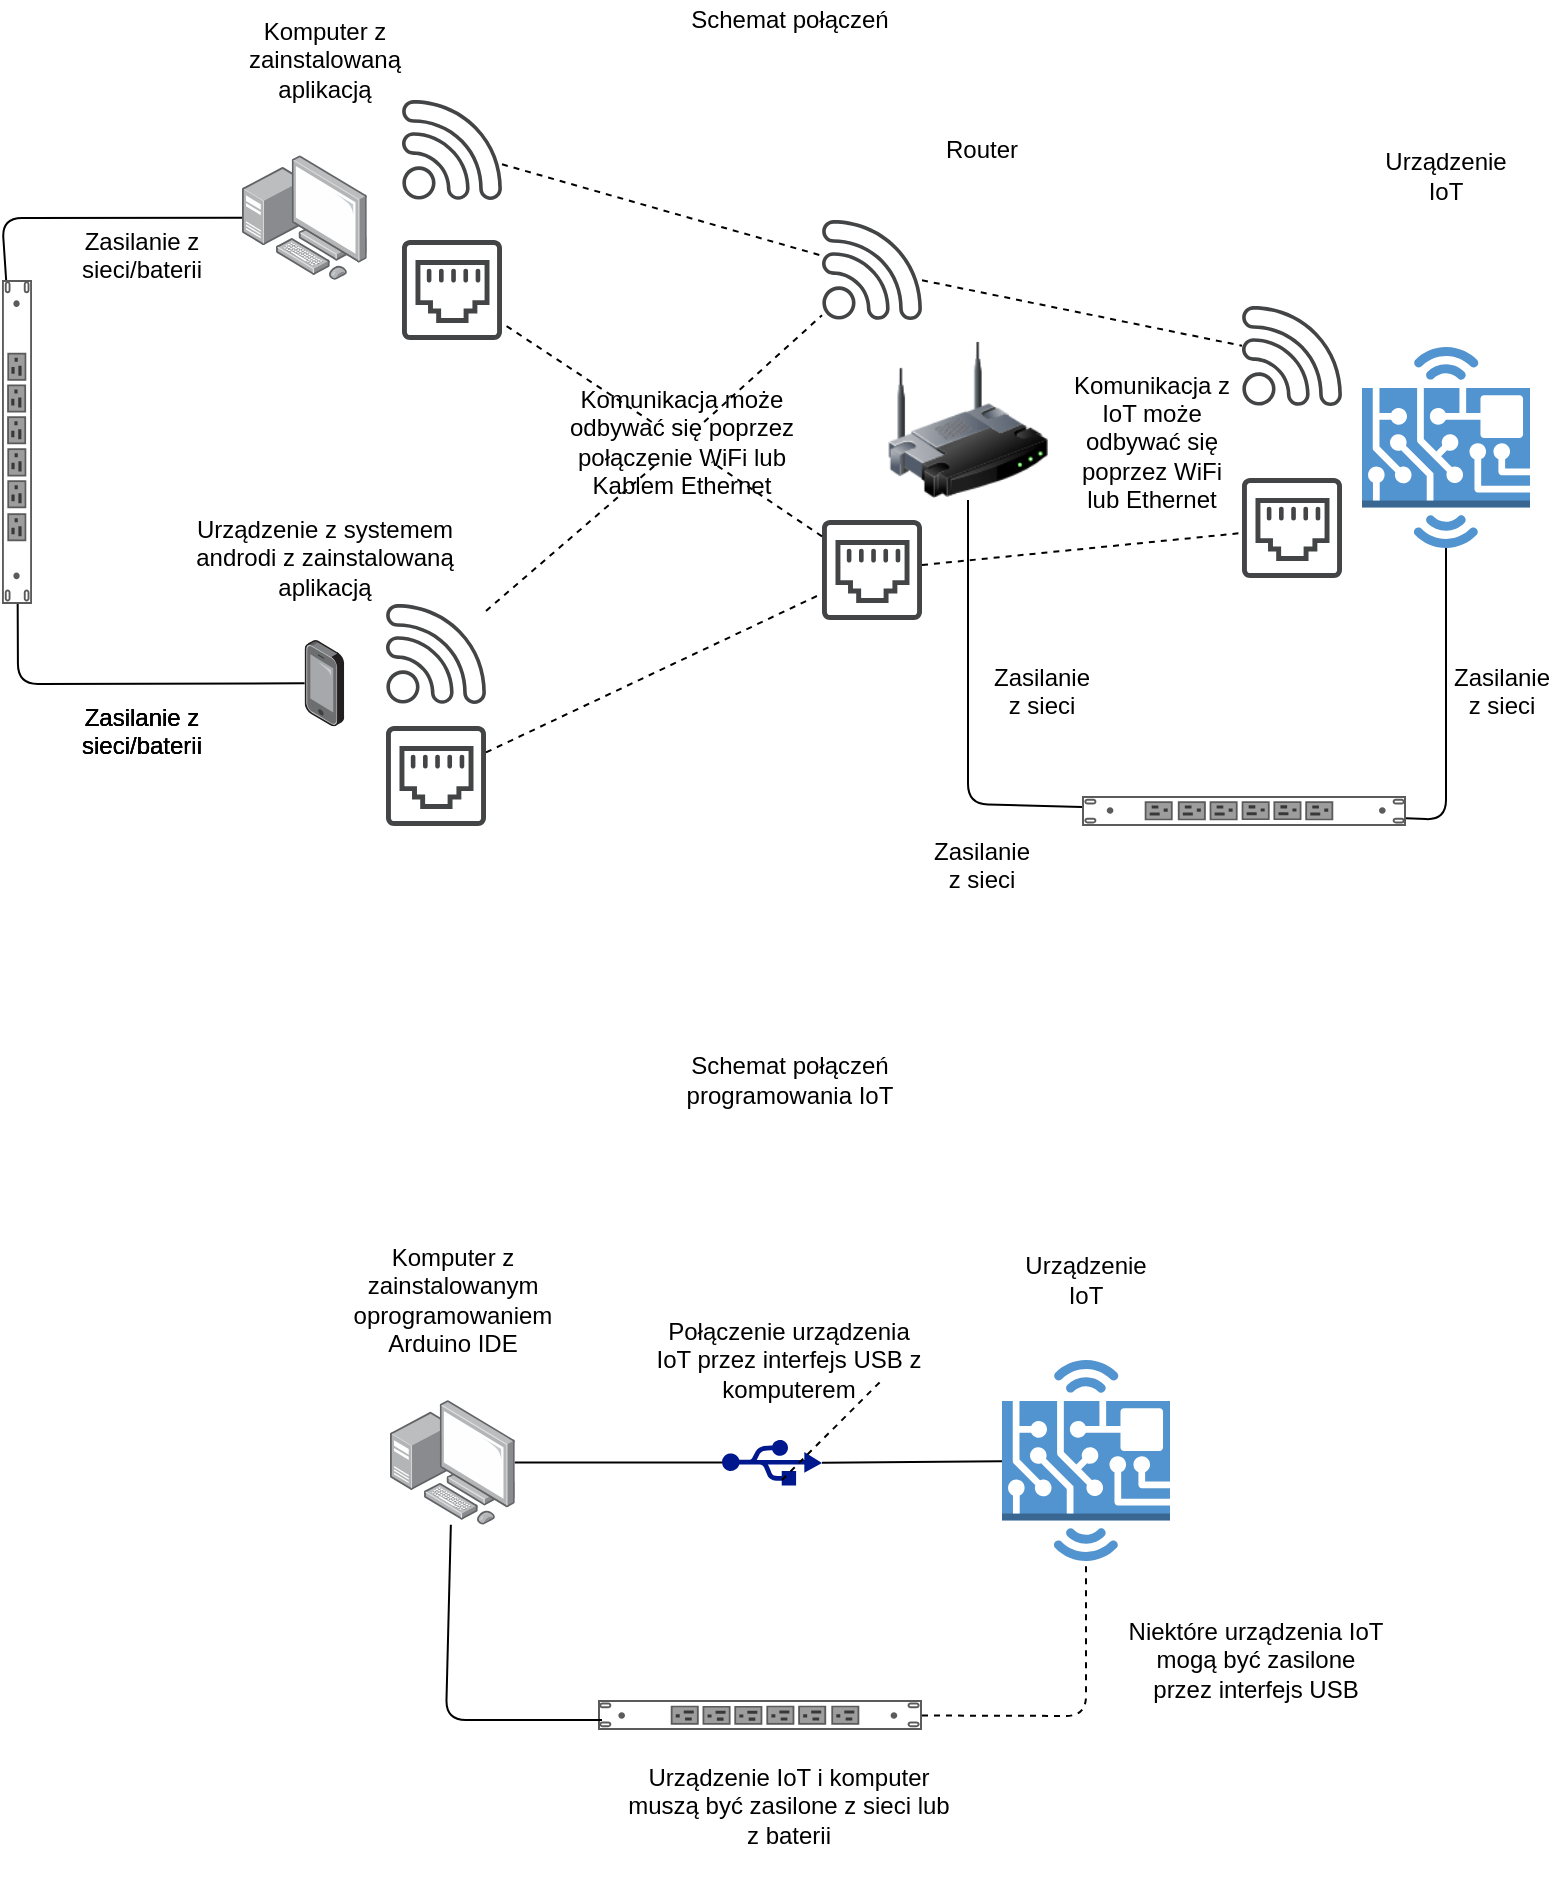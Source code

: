 <mxfile version="13.1.2" type="device"><diagram id="q78eaDhjNfaX2os8_pcn" name="Page-1"><mxGraphModel dx="1360" dy="843" grid="1" gridSize="10" guides="1" tooltips="1" connect="1" arrows="1" fold="1" page="1" pageScale="1" pageWidth="827" pageHeight="1169" math="0" shadow="0"><root><mxCell id="0"/><mxCell id="1" parent="0"/><mxCell id="tKJUB1TFL0YQkqaAfO5I-1" value="" style="points=[];aspect=fixed;html=1;align=center;shadow=0;dashed=0;image;image=img/lib/allied_telesis/computer_and_terminals/Personal_Computer_with_Server.svg;" vertex="1" parent="1"><mxGeometry x="140" y="97.6" width="62.4" height="62.4" as="geometry"/></mxCell><mxCell id="tKJUB1TFL0YQkqaAfO5I-2" value="" style="points=[];aspect=fixed;html=1;align=center;shadow=0;dashed=0;image;image=img/lib/allied_telesis/computer_and_terminals/Smartphone.svg;" vertex="1" parent="1"><mxGeometry x="171.3" y="340" width="19.8" height="43.2" as="geometry"/></mxCell><mxCell id="tKJUB1TFL0YQkqaAfO5I-3" value="" style="strokeColor=#666666;html=1;labelPosition=right;align=left;spacingLeft=15;shadow=0;dashed=0;outlineConnect=0;shape=mxgraph.rack.dell.power_strip;direction=south;" vertex="1" parent="1"><mxGeometry x="20" y="160" width="15" height="162" as="geometry"/></mxCell><mxCell id="tKJUB1TFL0YQkqaAfO5I-4" value="" style="strokeColor=#666666;html=1;labelPosition=right;align=left;spacingLeft=15;shadow=0;dashed=0;outlineConnect=0;shape=mxgraph.rack.dell.power_strip;direction=west;" vertex="1" parent="1"><mxGeometry x="560" y="418" width="162" height="15" as="geometry"/></mxCell><mxCell id="tKJUB1TFL0YQkqaAfO5I-5" value="" style="image;html=1;labelBackgroundColor=#ffffff;image=img/lib/clip_art/networking/Wireless_Router_128x128.png" vertex="1" parent="1"><mxGeometry x="463" y="190" width="80" height="80" as="geometry"/></mxCell><mxCell id="tKJUB1TFL0YQkqaAfO5I-6" value="" style="outlineConnect=0;dashed=0;verticalLabelPosition=bottom;verticalAlign=top;align=center;html=1;shape=mxgraph.aws3.hardware_board;fillColor=#5294CF;gradientColor=none;" vertex="1" parent="1"><mxGeometry x="700" y="193.5" width="84" height="100.5" as="geometry"/></mxCell><mxCell id="tKJUB1TFL0YQkqaAfO5I-7" value="" style="pointerEvents=1;shadow=0;dashed=0;html=1;strokeColor=none;fillColor=#434445;aspect=fixed;labelPosition=center;verticalLabelPosition=bottom;verticalAlign=top;align=center;outlineConnect=0;shape=mxgraph.vvd.wi_fi;" vertex="1" parent="1"><mxGeometry x="220" y="70" width="50" height="50" as="geometry"/></mxCell><mxCell id="tKJUB1TFL0YQkqaAfO5I-8" value="" style="pointerEvents=1;shadow=0;dashed=0;html=1;strokeColor=none;fillColor=#434445;aspect=fixed;labelPosition=center;verticalLabelPosition=bottom;verticalAlign=top;align=center;outlineConnect=0;shape=mxgraph.vvd.wi_fi;" vertex="1" parent="1"><mxGeometry x="212" y="322" width="50" height="50" as="geometry"/></mxCell><mxCell id="tKJUB1TFL0YQkqaAfO5I-9" value="" style="pointerEvents=1;shadow=0;dashed=0;html=1;strokeColor=none;fillColor=#434445;aspect=fixed;labelPosition=center;verticalLabelPosition=bottom;verticalAlign=top;align=center;outlineConnect=0;shape=mxgraph.vvd.wi_fi;" vertex="1" parent="1"><mxGeometry x="430" y="130" width="50" height="50" as="geometry"/></mxCell><mxCell id="tKJUB1TFL0YQkqaAfO5I-10" value="" style="pointerEvents=1;shadow=0;dashed=0;html=1;strokeColor=none;fillColor=#434445;aspect=fixed;labelPosition=center;verticalLabelPosition=bottom;verticalAlign=top;align=center;outlineConnect=0;shape=mxgraph.vvd.wi_fi;" vertex="1" parent="1"><mxGeometry x="640" y="173" width="50" height="50" as="geometry"/></mxCell><mxCell id="tKJUB1TFL0YQkqaAfO5I-11" value="" style="pointerEvents=1;shadow=0;dashed=0;html=1;strokeColor=none;fillColor=#434445;aspect=fixed;labelPosition=center;verticalLabelPosition=bottom;verticalAlign=top;align=center;outlineConnect=0;shape=mxgraph.vvd.ethernet_port;" vertex="1" parent="1"><mxGeometry x="220" y="140" width="50" height="50" as="geometry"/></mxCell><mxCell id="tKJUB1TFL0YQkqaAfO5I-12" value="" style="pointerEvents=1;shadow=0;dashed=0;html=1;strokeColor=none;fillColor=#434445;aspect=fixed;labelPosition=center;verticalLabelPosition=bottom;verticalAlign=top;align=center;outlineConnect=0;shape=mxgraph.vvd.ethernet_port;" vertex="1" parent="1"><mxGeometry x="212" y="383" width="50" height="50" as="geometry"/></mxCell><mxCell id="tKJUB1TFL0YQkqaAfO5I-13" value="" style="pointerEvents=1;shadow=0;dashed=0;html=1;strokeColor=none;fillColor=#434445;aspect=fixed;labelPosition=center;verticalLabelPosition=bottom;verticalAlign=top;align=center;outlineConnect=0;shape=mxgraph.vvd.ethernet_port;" vertex="1" parent="1"><mxGeometry x="430" y="280" width="50" height="50" as="geometry"/></mxCell><mxCell id="tKJUB1TFL0YQkqaAfO5I-14" value="" style="pointerEvents=1;shadow=0;dashed=0;html=1;strokeColor=none;fillColor=#434445;aspect=fixed;labelPosition=center;verticalLabelPosition=bottom;verticalAlign=top;align=center;outlineConnect=0;shape=mxgraph.vvd.ethernet_port;" vertex="1" parent="1"><mxGeometry x="640" y="259" width="50" height="50" as="geometry"/></mxCell><mxCell id="tKJUB1TFL0YQkqaAfO5I-18" value="" style="endArrow=none;html=1;" edge="1" parent="1" source="tKJUB1TFL0YQkqaAfO5I-2" target="tKJUB1TFL0YQkqaAfO5I-3"><mxGeometry width="50" height="50" relative="1" as="geometry"><mxPoint x="10" y="450.5" as="sourcePoint"/><mxPoint x="60" y="400.5" as="targetPoint"/><Array as="points"><mxPoint x="28" y="362"/></Array></mxGeometry></mxCell><mxCell id="tKJUB1TFL0YQkqaAfO5I-19" value="" style="endArrow=none;html=1;" edge="1" parent="1" source="tKJUB1TFL0YQkqaAfO5I-3" target="tKJUB1TFL0YQkqaAfO5I-1"><mxGeometry width="50" height="50" relative="1" as="geometry"><mxPoint x="410" y="450" as="sourcePoint"/><mxPoint x="460" y="400" as="targetPoint"/><Array as="points"><mxPoint x="20" y="129"/></Array></mxGeometry></mxCell><mxCell id="tKJUB1TFL0YQkqaAfO5I-20" value="" style="endArrow=none;html=1;" edge="1" parent="1" source="tKJUB1TFL0YQkqaAfO5I-5" target="tKJUB1TFL0YQkqaAfO5I-4"><mxGeometry width="50" height="50" relative="1" as="geometry"><mxPoint x="410" y="450" as="sourcePoint"/><mxPoint x="460" y="400" as="targetPoint"/><Array as="points"><mxPoint x="503" y="422"/></Array></mxGeometry></mxCell><mxCell id="tKJUB1TFL0YQkqaAfO5I-21" value="" style="endArrow=none;html=1;exitX=0.5;exitY=1;exitDx=0;exitDy=0;exitPerimeter=0;" edge="1" parent="1" source="tKJUB1TFL0YQkqaAfO5I-6" target="tKJUB1TFL0YQkqaAfO5I-4"><mxGeometry width="50" height="50" relative="1" as="geometry"><mxPoint x="410" y="450" as="sourcePoint"/><mxPoint x="460" y="400" as="targetPoint"/><Array as="points"><mxPoint x="742" y="430"/></Array></mxGeometry></mxCell><mxCell id="tKJUB1TFL0YQkqaAfO5I-22" value="&lt;div&gt;Zasilanie z sieci/baterii&lt;/div&gt;&lt;div&gt;&lt;br&gt;&lt;/div&gt;" style="text;html=1;strokeColor=none;fillColor=none;align=center;verticalAlign=middle;whiteSpace=wrap;rounded=0;" vertex="1" parent="1"><mxGeometry x="70" y="383.2" width="40" height="20" as="geometry"/></mxCell><mxCell id="tKJUB1TFL0YQkqaAfO5I-23" value="&lt;div&gt;Zasilanie z sieci/baterii&lt;/div&gt;&lt;div&gt;&lt;br&gt;&lt;/div&gt;" style="text;html=1;strokeColor=none;fillColor=none;align=center;verticalAlign=middle;whiteSpace=wrap;rounded=0;" vertex="1" parent="1"><mxGeometry x="70" y="383.2" width="40" height="20" as="geometry"/></mxCell><mxCell id="tKJUB1TFL0YQkqaAfO5I-25" value="&lt;div&gt;Zasilanie z sieci/baterii&lt;/div&gt;&lt;div&gt;&lt;br&gt;&lt;/div&gt;" style="text;html=1;strokeColor=none;fillColor=none;align=center;verticalAlign=middle;whiteSpace=wrap;rounded=0;" vertex="1" parent="1"><mxGeometry x="70" y="383.2" width="40" height="20" as="geometry"/></mxCell><mxCell id="tKJUB1TFL0YQkqaAfO5I-26" value="&lt;div&gt;Zasilanie z sieci/baterii&lt;/div&gt;&lt;div&gt;&lt;br&gt;&lt;/div&gt;" style="text;html=1;strokeColor=none;fillColor=none;align=center;verticalAlign=middle;whiteSpace=wrap;rounded=0;" vertex="1" parent="1"><mxGeometry x="70" y="145" width="40" height="20" as="geometry"/></mxCell><mxCell id="tKJUB1TFL0YQkqaAfO5I-27" value="&lt;div&gt;Zasilanie z sieci&lt;/div&gt;&lt;div&gt;&lt;br&gt;&lt;/div&gt;" style="text;html=1;strokeColor=none;fillColor=none;align=center;verticalAlign=middle;whiteSpace=wrap;rounded=0;" vertex="1" parent="1"><mxGeometry x="490" y="450" width="40" height="20" as="geometry"/></mxCell><mxCell id="tKJUB1TFL0YQkqaAfO5I-28" value="&lt;div&gt;Zasilanie z sieci&lt;/div&gt;&lt;div&gt;&lt;br&gt;&lt;/div&gt;" style="text;html=1;strokeColor=none;fillColor=none;align=center;verticalAlign=middle;whiteSpace=wrap;rounded=0;" vertex="1" parent="1"><mxGeometry x="520" y="363.2" width="40" height="20" as="geometry"/></mxCell><mxCell id="tKJUB1TFL0YQkqaAfO5I-29" value="&lt;div&gt;Zasilanie z sieci&lt;/div&gt;&lt;div&gt;&lt;br&gt;&lt;/div&gt;" style="text;html=1;strokeColor=none;fillColor=none;align=center;verticalAlign=middle;whiteSpace=wrap;rounded=0;" vertex="1" parent="1"><mxGeometry x="750" y="363" width="40" height="20" as="geometry"/></mxCell><mxCell id="tKJUB1TFL0YQkqaAfO5I-33" value="Komputer z zainstalowaną aplikacją" style="text;html=1;strokeColor=none;fillColor=none;align=center;verticalAlign=middle;whiteSpace=wrap;rounded=0;" vertex="1" parent="1"><mxGeometry x="130.7" y="40" width="101" height="20" as="geometry"/></mxCell><mxCell id="tKJUB1TFL0YQkqaAfO5I-34" value="Urządzenie z systemem androdi z zainstalowaną aplikacją" style="text;html=1;strokeColor=none;fillColor=none;align=center;verticalAlign=middle;whiteSpace=wrap;rounded=0;" vertex="1" parent="1"><mxGeometry x="115.7" y="289" width="131" height="20" as="geometry"/></mxCell><mxCell id="tKJUB1TFL0YQkqaAfO5I-35" value="" style="endArrow=none;dashed=1;html=1;" edge="1" parent="1" source="tKJUB1TFL0YQkqaAfO5I-41" target="tKJUB1TFL0YQkqaAfO5I-9"><mxGeometry width="50" height="50" relative="1" as="geometry"><mxPoint x="410" y="450" as="sourcePoint"/><mxPoint x="460" y="400" as="targetPoint"/></mxGeometry></mxCell><mxCell id="tKJUB1TFL0YQkqaAfO5I-36" value="" style="endArrow=none;dashed=1;html=1;" edge="1" parent="1" source="tKJUB1TFL0YQkqaAfO5I-7" target="tKJUB1TFL0YQkqaAfO5I-9"><mxGeometry width="50" height="50" relative="1" as="geometry"><mxPoint x="410" y="450" as="sourcePoint"/><mxPoint x="460" y="400" as="targetPoint"/></mxGeometry></mxCell><mxCell id="tKJUB1TFL0YQkqaAfO5I-37" value="" style="endArrow=none;dashed=1;html=1;" edge="1" parent="1" source="tKJUB1TFL0YQkqaAfO5I-41" target="tKJUB1TFL0YQkqaAfO5I-11"><mxGeometry width="50" height="50" relative="1" as="geometry"><mxPoint x="270" y="310" as="sourcePoint"/><mxPoint x="320" y="260" as="targetPoint"/></mxGeometry></mxCell><mxCell id="tKJUB1TFL0YQkqaAfO5I-38" value="" style="endArrow=none;dashed=1;html=1;" edge="1" parent="1" source="tKJUB1TFL0YQkqaAfO5I-12" target="tKJUB1TFL0YQkqaAfO5I-13"><mxGeometry width="50" height="50" relative="1" as="geometry"><mxPoint x="320" y="480" as="sourcePoint"/><mxPoint x="370" y="430" as="targetPoint"/></mxGeometry></mxCell><mxCell id="tKJUB1TFL0YQkqaAfO5I-39" value="" style="endArrow=none;dashed=1;html=1;" edge="1" parent="1" source="tKJUB1TFL0YQkqaAfO5I-13" target="tKJUB1TFL0YQkqaAfO5I-14"><mxGeometry width="50" height="50" relative="1" as="geometry"><mxPoint x="550" y="320" as="sourcePoint"/><mxPoint x="600" y="270" as="targetPoint"/></mxGeometry></mxCell><mxCell id="tKJUB1TFL0YQkqaAfO5I-40" value="" style="endArrow=none;dashed=1;html=1;" edge="1" parent="1" source="tKJUB1TFL0YQkqaAfO5I-9" target="tKJUB1TFL0YQkqaAfO5I-10"><mxGeometry width="50" height="50" relative="1" as="geometry"><mxPoint x="530" y="190" as="sourcePoint"/><mxPoint x="580" y="140" as="targetPoint"/></mxGeometry></mxCell><mxCell id="tKJUB1TFL0YQkqaAfO5I-42" value="" style="endArrow=none;dashed=1;html=1;" edge="1" parent="1" source="tKJUB1TFL0YQkqaAfO5I-8" target="tKJUB1TFL0YQkqaAfO5I-41"><mxGeometry width="50" height="50" relative="1" as="geometry"><mxPoint x="262" y="324.982" as="sourcePoint"/><mxPoint x="430" y="177.018" as="targetPoint"/></mxGeometry></mxCell><mxCell id="tKJUB1TFL0YQkqaAfO5I-41" value="Komunikacja może odbywać się poprzez połączenie WiFi lub Kablem Ethernet" style="text;html=1;strokeColor=none;fillColor=none;align=center;verticalAlign=middle;whiteSpace=wrap;rounded=0;" vertex="1" parent="1"><mxGeometry x="290" y="231" width="140" height="20" as="geometry"/></mxCell><mxCell id="tKJUB1TFL0YQkqaAfO5I-43" value="" style="endArrow=none;dashed=1;html=1;" edge="1" parent="1" source="tKJUB1TFL0YQkqaAfO5I-13" target="tKJUB1TFL0YQkqaAfO5I-41"><mxGeometry width="50" height="50" relative="1" as="geometry"><mxPoint x="430" y="288.333" as="sourcePoint"/><mxPoint x="270" y="181.667" as="targetPoint"/></mxGeometry></mxCell><mxCell id="tKJUB1TFL0YQkqaAfO5I-44" value="Komunikacja z IoT może odbywać się poprzez WiFi lub Ethernet" style="text;html=1;strokeColor=none;fillColor=none;align=center;verticalAlign=middle;whiteSpace=wrap;rounded=0;" vertex="1" parent="1"><mxGeometry x="550" y="231" width="90" height="20" as="geometry"/></mxCell><mxCell id="tKJUB1TFL0YQkqaAfO5I-45" value="Router " style="text;html=1;strokeColor=none;fillColor=none;align=center;verticalAlign=middle;whiteSpace=wrap;rounded=0;" vertex="1" parent="1"><mxGeometry x="490" y="85" width="40" height="20" as="geometry"/></mxCell><mxCell id="tKJUB1TFL0YQkqaAfO5I-46" value="&lt;div&gt;Urządzenie IoT&lt;/div&gt;" style="text;html=1;strokeColor=none;fillColor=none;align=center;verticalAlign=middle;whiteSpace=wrap;rounded=0;" vertex="1" parent="1"><mxGeometry x="722" y="98" width="40" height="20" as="geometry"/></mxCell><mxCell id="tKJUB1TFL0YQkqaAfO5I-47" value="Schemat połączeń " style="text;html=1;strokeColor=none;fillColor=none;align=center;verticalAlign=middle;whiteSpace=wrap;rounded=0;" vertex="1" parent="1"><mxGeometry x="354" y="20" width="120" height="20" as="geometry"/></mxCell><mxCell id="tKJUB1TFL0YQkqaAfO5I-48" value="&lt;div&gt;Schemat połączeń programowania IoT&lt;/div&gt;" style="text;html=1;strokeColor=none;fillColor=none;align=center;verticalAlign=middle;whiteSpace=wrap;rounded=0;" vertex="1" parent="1"><mxGeometry x="352" y="550" width="124" height="20" as="geometry"/></mxCell><mxCell id="tKJUB1TFL0YQkqaAfO5I-49" value="" style="strokeColor=#666666;html=1;labelPosition=right;align=left;spacingLeft=15;shadow=0;dashed=0;outlineConnect=0;shape=mxgraph.rack.dell.power_strip;" vertex="1" parent="1"><mxGeometry x="318" y="870" width="162" height="15" as="geometry"/></mxCell><mxCell id="tKJUB1TFL0YQkqaAfO5I-50" value="" style="points=[];aspect=fixed;html=1;align=center;shadow=0;dashed=0;image;image=img/lib/allied_telesis/computer_and_terminals/Personal_Computer_with_Server.svg;" vertex="1" parent="1"><mxGeometry x="214" y="720" width="62.4" height="62.4" as="geometry"/></mxCell><mxCell id="tKJUB1TFL0YQkqaAfO5I-51" value="" style="outlineConnect=0;dashed=0;verticalLabelPosition=bottom;verticalAlign=top;align=center;html=1;shape=mxgraph.aws3.hardware_board;fillColor=#5294CF;gradientColor=none;" vertex="1" parent="1"><mxGeometry x="520" y="700" width="84" height="100.5" as="geometry"/></mxCell><mxCell id="tKJUB1TFL0YQkqaAfO5I-52" value="" style="aspect=fixed;pointerEvents=1;shadow=0;dashed=0;html=1;strokeColor=none;labelPosition=center;verticalLabelPosition=bottom;verticalAlign=top;align=center;fillColor=#00188D;shape=mxgraph.mscae.enterprise.usb" vertex="1" parent="1"><mxGeometry x="380" y="739.7" width="50" height="23" as="geometry"/></mxCell><mxCell id="tKJUB1TFL0YQkqaAfO5I-53" value="" style="endArrow=none;html=1;" edge="1" parent="1" source="tKJUB1TFL0YQkqaAfO5I-50"><mxGeometry width="50" height="50" relative="1" as="geometry"><mxPoint x="270" y="930" as="sourcePoint"/><mxPoint x="320" y="880" as="targetPoint"/><Array as="points"><mxPoint x="242" y="880"/></Array></mxGeometry></mxCell><mxCell id="tKJUB1TFL0YQkqaAfO5I-55" value="" style="endArrow=none;html=1;entryX=0;entryY=0.5;entryDx=0;entryDy=0;entryPerimeter=0;" edge="1" parent="1" source="tKJUB1TFL0YQkqaAfO5I-50" target="tKJUB1TFL0YQkqaAfO5I-52"><mxGeometry width="50" height="50" relative="1" as="geometry"><mxPoint x="300" y="780" as="sourcePoint"/><mxPoint x="350" y="730" as="targetPoint"/></mxGeometry></mxCell><mxCell id="tKJUB1TFL0YQkqaAfO5I-56" value="" style="endArrow=none;html=1;exitX=1;exitY=0.51;exitDx=0;exitDy=0;exitPerimeter=0;" edge="1" parent="1" source="tKJUB1TFL0YQkqaAfO5I-52" target="tKJUB1TFL0YQkqaAfO5I-51"><mxGeometry width="50" height="50" relative="1" as="geometry"><mxPoint x="410" y="760" as="sourcePoint"/><mxPoint x="460" y="710" as="targetPoint"/></mxGeometry></mxCell><mxCell id="tKJUB1TFL0YQkqaAfO5I-57" value="Połączenie urządzenia IoT przez interfejs USB z komputerem" style="text;html=1;strokeColor=none;fillColor=none;align=center;verticalAlign=middle;whiteSpace=wrap;rounded=0;" vertex="1" parent="1"><mxGeometry x="346" y="690" width="135" height="20" as="geometry"/></mxCell><mxCell id="tKJUB1TFL0YQkqaAfO5I-58" value="Komputer z zainstalowanym oprogramowaniem Arduino IDE" style="text;html=1;strokeColor=none;fillColor=none;align=center;verticalAlign=middle;whiteSpace=wrap;rounded=0;" vertex="1" parent="1"><mxGeometry x="187.7" y="660" width="115" height="20" as="geometry"/></mxCell><mxCell id="tKJUB1TFL0YQkqaAfO5I-59" value="Urządzenie IoT" style="text;html=1;strokeColor=none;fillColor=none;align=center;verticalAlign=middle;whiteSpace=wrap;rounded=0;" vertex="1" parent="1"><mxGeometry x="542" y="650" width="40" height="20" as="geometry"/></mxCell><mxCell id="tKJUB1TFL0YQkqaAfO5I-60" value="&lt;div&gt;Urządzenie IoT i komputer muszą być zasilone z sieci lub z baterii&lt;/div&gt;&lt;div&gt;&lt;br&gt;&lt;/div&gt;" style="text;html=1;strokeColor=none;fillColor=none;align=center;verticalAlign=middle;whiteSpace=wrap;rounded=0;" vertex="1" parent="1"><mxGeometry x="329" y="920" width="169" height="20" as="geometry"/></mxCell><mxCell id="tKJUB1TFL0YQkqaAfO5I-61" value="" style="endArrow=none;dashed=1;html=1;" edge="1" parent="1"><mxGeometry width="50" height="50" relative="1" as="geometry"><mxPoint x="410" y="760" as="sourcePoint"/><mxPoint x="460" y="710" as="targetPoint"/></mxGeometry></mxCell><mxCell id="tKJUB1TFL0YQkqaAfO5I-62" value="" style="endArrow=none;dashed=1;html=1;entryX=0.5;entryY=1;entryDx=0;entryDy=0;entryPerimeter=0;" edge="1" parent="1" source="tKJUB1TFL0YQkqaAfO5I-49" target="tKJUB1TFL0YQkqaAfO5I-51"><mxGeometry width="50" height="50" relative="1" as="geometry"><mxPoint x="550" y="900" as="sourcePoint"/><mxPoint x="600" y="850" as="targetPoint"/><Array as="points"><mxPoint x="562" y="878"/></Array></mxGeometry></mxCell><mxCell id="tKJUB1TFL0YQkqaAfO5I-63" value="Niektóre urządzenia IoT mogą być zasilone przez interfejs USB" style="text;html=1;strokeColor=none;fillColor=none;align=center;verticalAlign=middle;whiteSpace=wrap;rounded=0;" vertex="1" parent="1"><mxGeometry x="582" y="840" width="130" height="20" as="geometry"/></mxCell></root></mxGraphModel></diagram></mxfile>